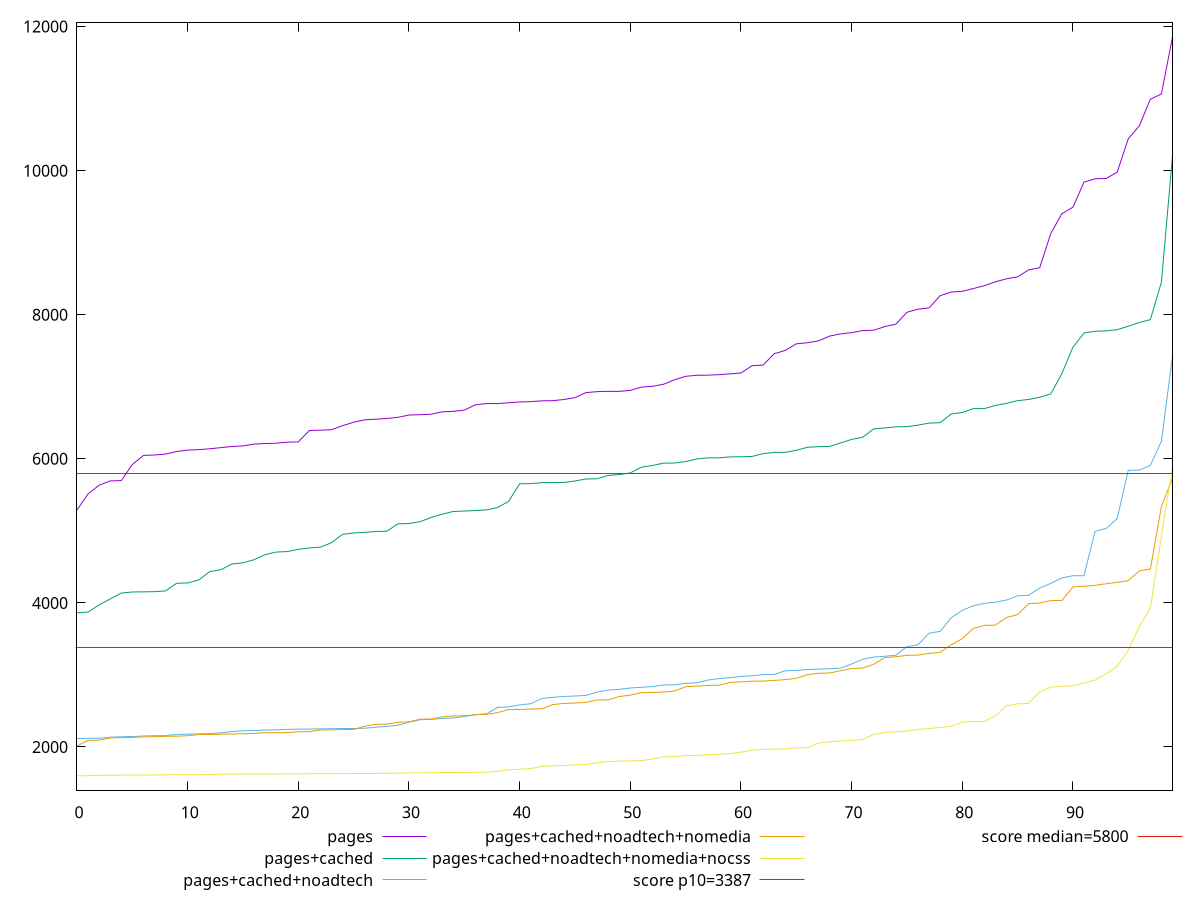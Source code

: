 reset

$pages <<EOF
0 5289.752192788968
1 5514.079738285795
2 5633.784630135435
3 5693.65993405112
4 5697.500084114516
5 5921.239851413971
6 6047.022311766874
7 6053.302620510769
8 6065.60650808695
9 6101.513867475825
10 6121.0805245851325
11 6127.288085672427
12 6139.699305091551
13 6155.438204562077
14 6171.064414912118
15 6179.161464210994
16 6204.7159484654085
17 6212.447296881901
18 6216.601112198739
19 6231.092600031981
20 6235.765735943893
21 6392.953620993678
22 6397.749022485063
23 6403.558311304623
24 6461.3039604361675
25 6507.754704442763
26 6541.328029770833
27 6550.137994169116
28 6559.665918677583
29 6575.966288020236
30 6607.786590589503
31 6612.717739933405
32 6619.726161684686
33 6652.53059003615
34 6658.723382755455
35 6676.0878813729505
36 6749.142944229091
37 6766.8924435172485
38 6767.404622303315
39 6777.916465613972
40 6789.474960293847
41 6793.86033329245
42 6804.720006775224
43 6807.479015453588
44 6823.1719998828285
45 6849.982351673215
46 6919.374163602341
47 6932.624159739173
48 6936.479498467077
49 6936.535582218388
50 6949.714315905423
51 6995.304177945542
52 7006.276341680194
53 7034.874695700295
54 7097.138789461772
55 7144.992385304726
56 7159.97625845609
57 7161.231304094992
58 7168.361752989279
59 7179.027190996674
60 7191.463681213776
61 7292.45816188945
62 7301.392839100481
63 7458.377525030329
64 7504.763953041246
65 7596.116985012067
66 7611.5617836672
67 7637.121799708262
68 7703.306067409965
69 7734.222740109841
70 7751.260358205118
71 7779.779043060394
72 7785.204426681392
73 7835.973986562305
74 7869.43577793304
75 8033.993779768916
76 8077.075391812665
77 8095.455284622309
78 8263.992233288081
79 8315.286362944918
80 8324.611843235327
81 8363.936169987592
82 8403.831459231544
83 8457.68024877872
84 8498.892288191193
85 8525.577193106852
86 8622.440633464656
87 8653.056267001439
88 9128.025847043176
89 9402.544415587403
90 9492.464263988291
91 9840.955258117236
92 9887.395770787658
93 9891.475765326084
94 9978.583853186188
95 10442.460545691636
96 10621.328352538801
97 10992.129627687966
98 11065.023747391264
99 11854.37589098875
EOF

$pagesCached <<EOF
0 3863.0944850124533
1 3872.6344249593512
2 3973.6972925531086
3 4054.615080586157
4 4137.0615188648735
5 4151.577710016742
6 4153.553992078204
7 4156.065307271527
8 4167.040430202878
9 4272.572690567719
10 4276.678522813628
11 4318.342485034413
12 4435.196193672062
13 4460.882186824002
14 4539.200320662196
15 4555.969742464842
16 4599.764912118155
17 4669.6375844001695
18 4706.156099724758
19 4712.4988839054
20 4743.284017963085
21 4763.140853216793
22 4773.9812138348325
23 4836.25635149888
24 4951.2692808392
25 4970.63516350755
26 4979.028983457994
27 4991.38383182954
28 4994.352023299031
29 5097.934179332242
30 5101.765931398059
31 5127.085250431056
32 5186.542583384889
33 5230.965003653677
34 5269.316171173665
35 5274.814195766419
36 5282.398149645616
37 5291.26327037053
38 5324.306741813945
39 5408.594222492386
40 5653.5188839570565
41 5655.729013051232
42 5668.774845919721
43 5670.806973062988
44 5671.259726742933
45 5692.50243902964
46 5719.780592236085
47 5724.068084899251
48 5769.409164866091
49 5780.998029969275
50 5804.466869953789
51 5883.361432838971
52 5907.485498215457
53 5940.0667425330485
54 5941.318865070607
55 5962.181857448172
56 5997.8369056003985
57 6013.384567928408
58 6013.455269689601
59 6026.746074072498
60 6028.58922755029
61 6032.873516697158
62 6071.393776756634
63 6089.317029054926
64 6089.564571983197
65 6118.307554988243
66 6160.684201922437
67 6168.707047708153
68 6171.78145622276
69 6220.435146582576
70 6269.397070512336
71 6298.65601106117
72 6415.798330580376
73 6428.935540410624
74 6444.2641805312505
75 6446.942904573198
76 6466.6221276231945
77 6496.214766416769
78 6501.361958912306
79 6622.357126113984
80 6643.383008296736
81 6696.537503752386
82 6697.342991990987
83 6741.715640253993
84 6770.0333207605045
85 6806.93376220219
86 6824.212682622411
87 6855.4423556501315
88 6900.950081470375
89 7183.181051493351
90 7547.894560716699
91 7746.413096242584
92 7771.198621275324
93 7775.600514505921
94 7792.6814362249115
95 7841.12719867381
96 7892.159835482871
97 7932.074473871675
98 8453.890456826093
99 10207.894548690108
EOF

$pagesCachedNoadtech <<EOF
0 2118.1678
1 2120.32085
2 2121.5965
3 2136.3199999999997
4 2141.9245
5 2145.9284999999995
6 2152.24375
7 2156.285
8 2156.8828999999996
9 2173.4342500000002
10 2178.4170000000004
11 2180.7327999999998
12 2185.2920000000004
13 2196.3305
14 2214.915
15 2224.1385
16 2229.730076000592
17 2235.0700000000006
18 2237.812943999415
19 2244.1475
20 2247.393359999907
21 2249.0975
22 2251.3795199996543
23 2254.3229240001747
24 2256.3801680002307
25 2256.5085
26 2260.524215999968
27 2274.3269999999993
28 2287.152
29 2301.0175
30 2344.6380239999007
31 2378.217576000334
32 2384.040568000069
33 2395.219459999927
34 2402.125208000308
35 2422.987035999703
36 2448.5469679993994
37 2460.276932000027
38 2549.1073160005753
39 2555.47769199954
40 2584.3658440001864
41 2600.2087040003744
42 2673.2675960005217
43 2688.871623999586
44 2701.4798640006284
45 2707.861935999974
46 2715.5972559994875
47 2763.0447719994836
48 2790.358807999857
49 2799.759511999502
50 2819.072936000045
51 2828.641468000609
52 2839.3643000000047
53 2861.3075199997324
54 2863.4901079994324
55 2884.180868000385
56 2890.344124000342
57 2928.6782939996556
58 2949.7722799998264
59 2961.9544320003815
60 2980.367571999852
61 2988.621535999922
62 3004.114086000418
63 3006.8707600004827
64 3058.124687999554
65 3062.6093200001287
66 3074.8333680002283
67 3081.6074440005464
68 3086.9366239995884
69 3093.7719519995926
70 3152.0756360000782
71 3217.1525359995508
72 3247.5919159994364
73 3259.009552000685
74 3274.4695000001802
75 3392.682379999976
76 3418.279012000251
77 3580.2942619995442
78 3603.6241759997915
79 3793.75604400046
80 3897.083107999646
81 3960.6926479997014
82 3993.4888079997454
83 4009.1916472581624
84 4040.2516399997858
85 4098.753320000265
86 4105.69655014264
87 4206.7941159999755
88 4271.183896000011
89 4347.385774000137
90 4377.18723008901
91 4377.838511999576
92 4992.941750055005
93 5032.515584000305
94 5171.4419920004475
95 5839.612600000617
96 5843.903282698261
97 5908.935287999706
98 6243.187899999544
99 7427.0264079991375
EOF

$pagesCachedNoadtechNomedia <<EOF
0 2014.880375999669
1 2092.7214999999997
2 2095.5429999999997
3 2125.32
4 2129.962
5 2132.3765
6 2139.9115
7 2142.7439999999997
8 2148.0405
9 2150.1965
10 2156.703
11 2172.9643180002213
12 2174.8695000000002
13 2177.0584999999996
14 2179.913
15 2184.322211999398
16 2188.438
17 2196.9786999999997
18 2197.216
19 2200.2605000000003
20 2211.5160000000005
21 2213.65
22 2236.2691
23 2237.7075000000004
24 2241.975
25 2243.347100000485
26 2287.8340519999747
27 2314.526735999437
28 2317.0995000000003
29 2343.9613960001416
30 2348.52686400025
31 2386.080087999429
32 2387.0173920000407
33 2418.087163999413
34 2430.536108000001
35 2432.1069239992516
36 2447.8055200004083
37 2453.2999399999867
38 2475.8853919993962
39 2520.6308879995463
40 2520.7365240002955
41 2526.9606679992216
42 2529.9438280002682
43 2588.9703200001522
44 2605.061539999316
45 2610.342040000273
46 2619.3101120001047
47 2653.1709560000127
48 2655.0850160008727
49 2700.450359999787
50 2719.9203799995666
51 2753.8119799995584
52 2756.102583999706
53 2762.875227999491
54 2776.73966400029
55 2836.994671999526
56 2845.2227180005675
57 2853.792987999582
58 2856.937384000621
59 2896.3057399999734
60 2904.55557999947
61 2913.54037999957
62 2915.053792000113
63 2923.587372000532
64 2935.096600000201
65 2953.6229760002707
66 3004.0976880004555
67 3023.5394319993834
68 3027.124239999975
69 3057.6897639998333
70 3088.862616000565
71 3096.0704739998328
72 3149.522116000226
73 3239.8798538010524
74 3252.910227999905
75 3272.1111800002964
76 3276.146759999502
77 3299.2924199003296
78 3314.637396527016
79 3417.6132839996612
80 3503.7966080005617
81 3644.9825329777314
82 3687.485600000159
83 3691.9200199995985
84 3797.9991319999544
85 3837.948384000285
86 3989.5868688966802
87 3999.149764355694
88 4031.944824000292
89 4034.285643999992
90 4221.861519999555
91 4232.544015999853
92 4243.342243447149
93 4265.9425019999235
94 4286.198058000244
95 4309.139482884762
96 4444.807799999689
97 4469.952214648765
98 5338.634720000056
99 5727.350779999637
EOF

$pagesCachedNoadtechNomediaNocss <<EOF
0 1600.4009999999998
1 1600.8645
2 1607.2624999999998
3 1607.5315
4 1609.2645
5 1609.4845
6 1611.5495
7 1611.8075000000001
8 1613.6195000000002
9 1614.6765
10 1615.0149999999999
11 1615.2649999999999
12 1617.9945
13 1621.5680000000002
14 1624.6545
15 1625.1264999999999
16 1625.1764999999996
17 1625.4210000000003
18 1625.8445000000002
19 1627.4720000000002
20 1627.5325319991623
21 1628.6395000000002
22 1629.4279999999999
23 1630.2165
24 1630.5959999999998
25 1631.4375
26 1631.7205
27 1633.0715
28 1636.159
29 1636.4340000000002
30 1640.986
31 1641.0895599998325
32 1642.0634999999997
33 1645.8575
34 1646.0315
35 1646.8899999999999
36 1648.136
37 1649.4444999999998
38 1663.4630000000002
39 1682.6619999999998
40 1691.475467999509
41 1700.0897
42 1730.809585999847
43 1738.7950799997361
44 1742.6174999999998
45 1752.8627980000476
46 1756.8359500003628
47 1780.8726680006407
48 1796.811263999599
49 1803.6069999995968
50 1806.1435
51 1810.6455340003477
52 1833.5913840002645
53 1862.6056879998519
54 1866.3341399993642
55 1879.3263219993837
56 1882.8321360004625
57 1893.6599999999999
58 1898.247891999465
59 1909.4577680007374
60 1927.6158200003583
61 1956.4089959992139
62 1966.9088020000104
63 1970.6768939995457
64 1973.0382400003864
65 1989.0928159998725
66 1989.136028000631
67 2053.8407159999088
68 2073.244375999844
69 2082.6952879999644
70 2090.693204000185
71 2105.0155399998093
72 2173.9030519998178
73 2202.43908000026
74 2210.248882000268
75 2223.18238600045
76 2245.0097760005165
77 2256.4332759999115
78 2269.5072920003076
79 2288.1729960008433
80 2345.3071339993203
81 2352.4848279997996
82 2354.915808000792
83 2431.956981999888
84 2573.039630000143
85 2598.896716000102
86 2605.6554900004594
87 2767.414194000069
88 2828.819649999524
89 2844.278631999862
90 2847.1276659996647
91 2889.34290399955
92 2929.159248000101
93 3016.754373999901
94 3120.8816299992423
95 3344.213871999742
96 3672.48213799967
97 3928.1576180003976
98 4932.508141999322
99 5881.739881999703
EOF

set key outside below
set xrange [0:99]
set yrange [1395.3215021802248:12059.455388808525]
set trange [1395.3215021802248:12059.455388808525]
set terminal svg size 640, 580 enhanced background rgb 'white'
set output "report_00015_2021-02-09T16-11-33.973Z/speed-index/comparison/sorted/all_raw.svg"

plot $pages title "pages" with line, \
     $pagesCached title "pages+cached" with line, \
     $pagesCachedNoadtech title "pages+cached+noadtech" with line, \
     $pagesCachedNoadtechNomedia title "pages+cached+noadtech+nomedia" with line, \
     $pagesCachedNoadtechNomediaNocss title "pages+cached+noadtech+nomedia+nocss" with line, \
     3387 title "score p10=3387", \
     5800 title "score median=5800"

reset
